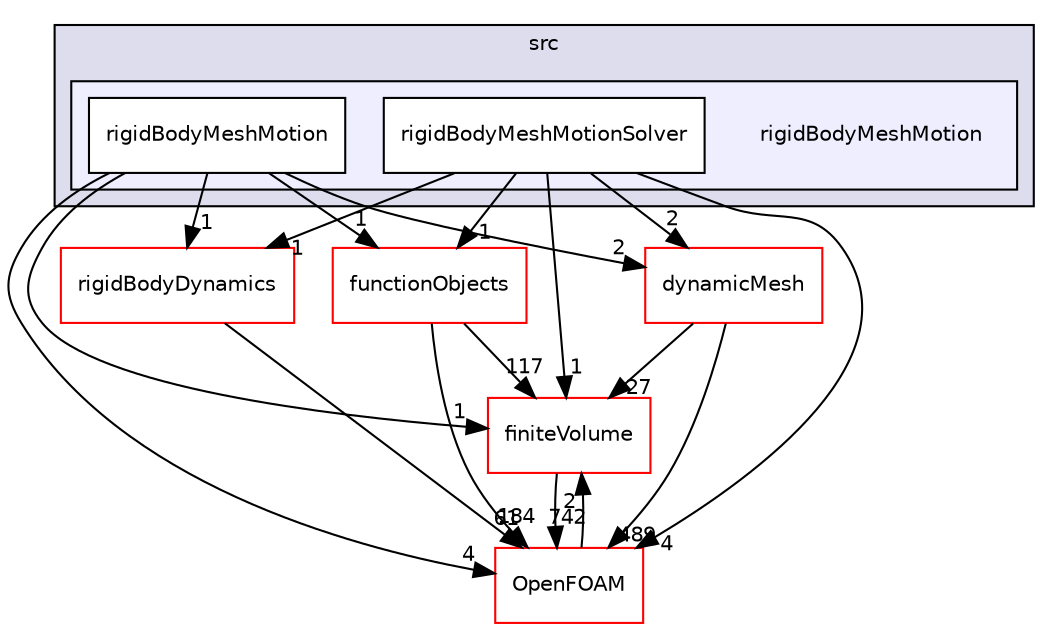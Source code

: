 digraph "src/rigidBodyMeshMotion" {
  bgcolor=transparent;
  compound=true
  node [ fontsize="10", fontname="Helvetica"];
  edge [ labelfontsize="10", labelfontname="Helvetica"];
  subgraph clusterdir_68267d1309a1af8e8297ef4c3efbcdba {
    graph [ bgcolor="#ddddee", pencolor="black", label="src" fontname="Helvetica", fontsize="10", URL="dir_68267d1309a1af8e8297ef4c3efbcdba.html"]
  subgraph clusterdir_f7c4c91d76964006204b3afe5679c6fe {
    graph [ bgcolor="#eeeeff", pencolor="black", label="" URL="dir_f7c4c91d76964006204b3afe5679c6fe.html"];
    dir_f7c4c91d76964006204b3afe5679c6fe [shape=plaintext label="rigidBodyMeshMotion"];
    dir_3ba619a4fdd878d3eb78b30c86d5a0a1 [shape=box label="rigidBodyMeshMotion" color="black" fillcolor="white" style="filled" URL="dir_3ba619a4fdd878d3eb78b30c86d5a0a1.html"];
    dir_08d4b727077ee3a6466ba17180da01d8 [shape=box label="rigidBodyMeshMotionSolver" color="black" fillcolor="white" style="filled" URL="dir_08d4b727077ee3a6466ba17180da01d8.html"];
  }
  }
  dir_9bd15774b555cf7259a6fa18f99fe99b [shape=box label="finiteVolume" color="red" URL="dir_9bd15774b555cf7259a6fa18f99fe99b.html"];
  dir_910720b80d2212eaa7292c1abd76c375 [shape=box label="rigidBodyDynamics" color="red" URL="dir_910720b80d2212eaa7292c1abd76c375.html"];
  dir_63742796c427c97a292c80f7db71da36 [shape=box label="dynamicMesh" color="red" URL="dir_63742796c427c97a292c80f7db71da36.html"];
  dir_de23f6d4f0962ea995903f5110543226 [shape=box label="functionObjects" color="red" URL="dir_de23f6d4f0962ea995903f5110543226.html"];
  dir_c5473ff19b20e6ec4dfe5c310b3778a8 [shape=box label="OpenFOAM" color="red" URL="dir_c5473ff19b20e6ec4dfe5c310b3778a8.html"];
  dir_9bd15774b555cf7259a6fa18f99fe99b->dir_c5473ff19b20e6ec4dfe5c310b3778a8 [headlabel="742", labeldistance=1.5 headhref="dir_000867_001929.html"];
  dir_910720b80d2212eaa7292c1abd76c375->dir_c5473ff19b20e6ec4dfe5c310b3778a8 [headlabel="61", labeldistance=1.5 headhref="dir_002599_001929.html"];
  dir_63742796c427c97a292c80f7db71da36->dir_9bd15774b555cf7259a6fa18f99fe99b [headlabel="27", labeldistance=1.5 headhref="dir_000772_000867.html"];
  dir_63742796c427c97a292c80f7db71da36->dir_c5473ff19b20e6ec4dfe5c310b3778a8 [headlabel="489", labeldistance=1.5 headhref="dir_000772_001929.html"];
  dir_08d4b727077ee3a6466ba17180da01d8->dir_9bd15774b555cf7259a6fa18f99fe99b [headlabel="1", labeldistance=1.5 headhref="dir_002654_000867.html"];
  dir_08d4b727077ee3a6466ba17180da01d8->dir_910720b80d2212eaa7292c1abd76c375 [headlabel="1", labeldistance=1.5 headhref="dir_002654_002599.html"];
  dir_08d4b727077ee3a6466ba17180da01d8->dir_63742796c427c97a292c80f7db71da36 [headlabel="2", labeldistance=1.5 headhref="dir_002654_000772.html"];
  dir_08d4b727077ee3a6466ba17180da01d8->dir_de23f6d4f0962ea995903f5110543226 [headlabel="1", labeldistance=1.5 headhref="dir_002654_000903.html"];
  dir_08d4b727077ee3a6466ba17180da01d8->dir_c5473ff19b20e6ec4dfe5c310b3778a8 [headlabel="4", labeldistance=1.5 headhref="dir_002654_001929.html"];
  dir_3ba619a4fdd878d3eb78b30c86d5a0a1->dir_9bd15774b555cf7259a6fa18f99fe99b [headlabel="1", labeldistance=1.5 headhref="dir_002653_000867.html"];
  dir_3ba619a4fdd878d3eb78b30c86d5a0a1->dir_910720b80d2212eaa7292c1abd76c375 [headlabel="1", labeldistance=1.5 headhref="dir_002653_002599.html"];
  dir_3ba619a4fdd878d3eb78b30c86d5a0a1->dir_63742796c427c97a292c80f7db71da36 [headlabel="2", labeldistance=1.5 headhref="dir_002653_000772.html"];
  dir_3ba619a4fdd878d3eb78b30c86d5a0a1->dir_de23f6d4f0962ea995903f5110543226 [headlabel="1", labeldistance=1.5 headhref="dir_002653_000903.html"];
  dir_3ba619a4fdd878d3eb78b30c86d5a0a1->dir_c5473ff19b20e6ec4dfe5c310b3778a8 [headlabel="4", labeldistance=1.5 headhref="dir_002653_001929.html"];
  dir_de23f6d4f0962ea995903f5110543226->dir_9bd15774b555cf7259a6fa18f99fe99b [headlabel="117", labeldistance=1.5 headhref="dir_000903_000867.html"];
  dir_de23f6d4f0962ea995903f5110543226->dir_c5473ff19b20e6ec4dfe5c310b3778a8 [headlabel="184", labeldistance=1.5 headhref="dir_000903_001929.html"];
  dir_c5473ff19b20e6ec4dfe5c310b3778a8->dir_9bd15774b555cf7259a6fa18f99fe99b [headlabel="2", labeldistance=1.5 headhref="dir_001929_000867.html"];
}
